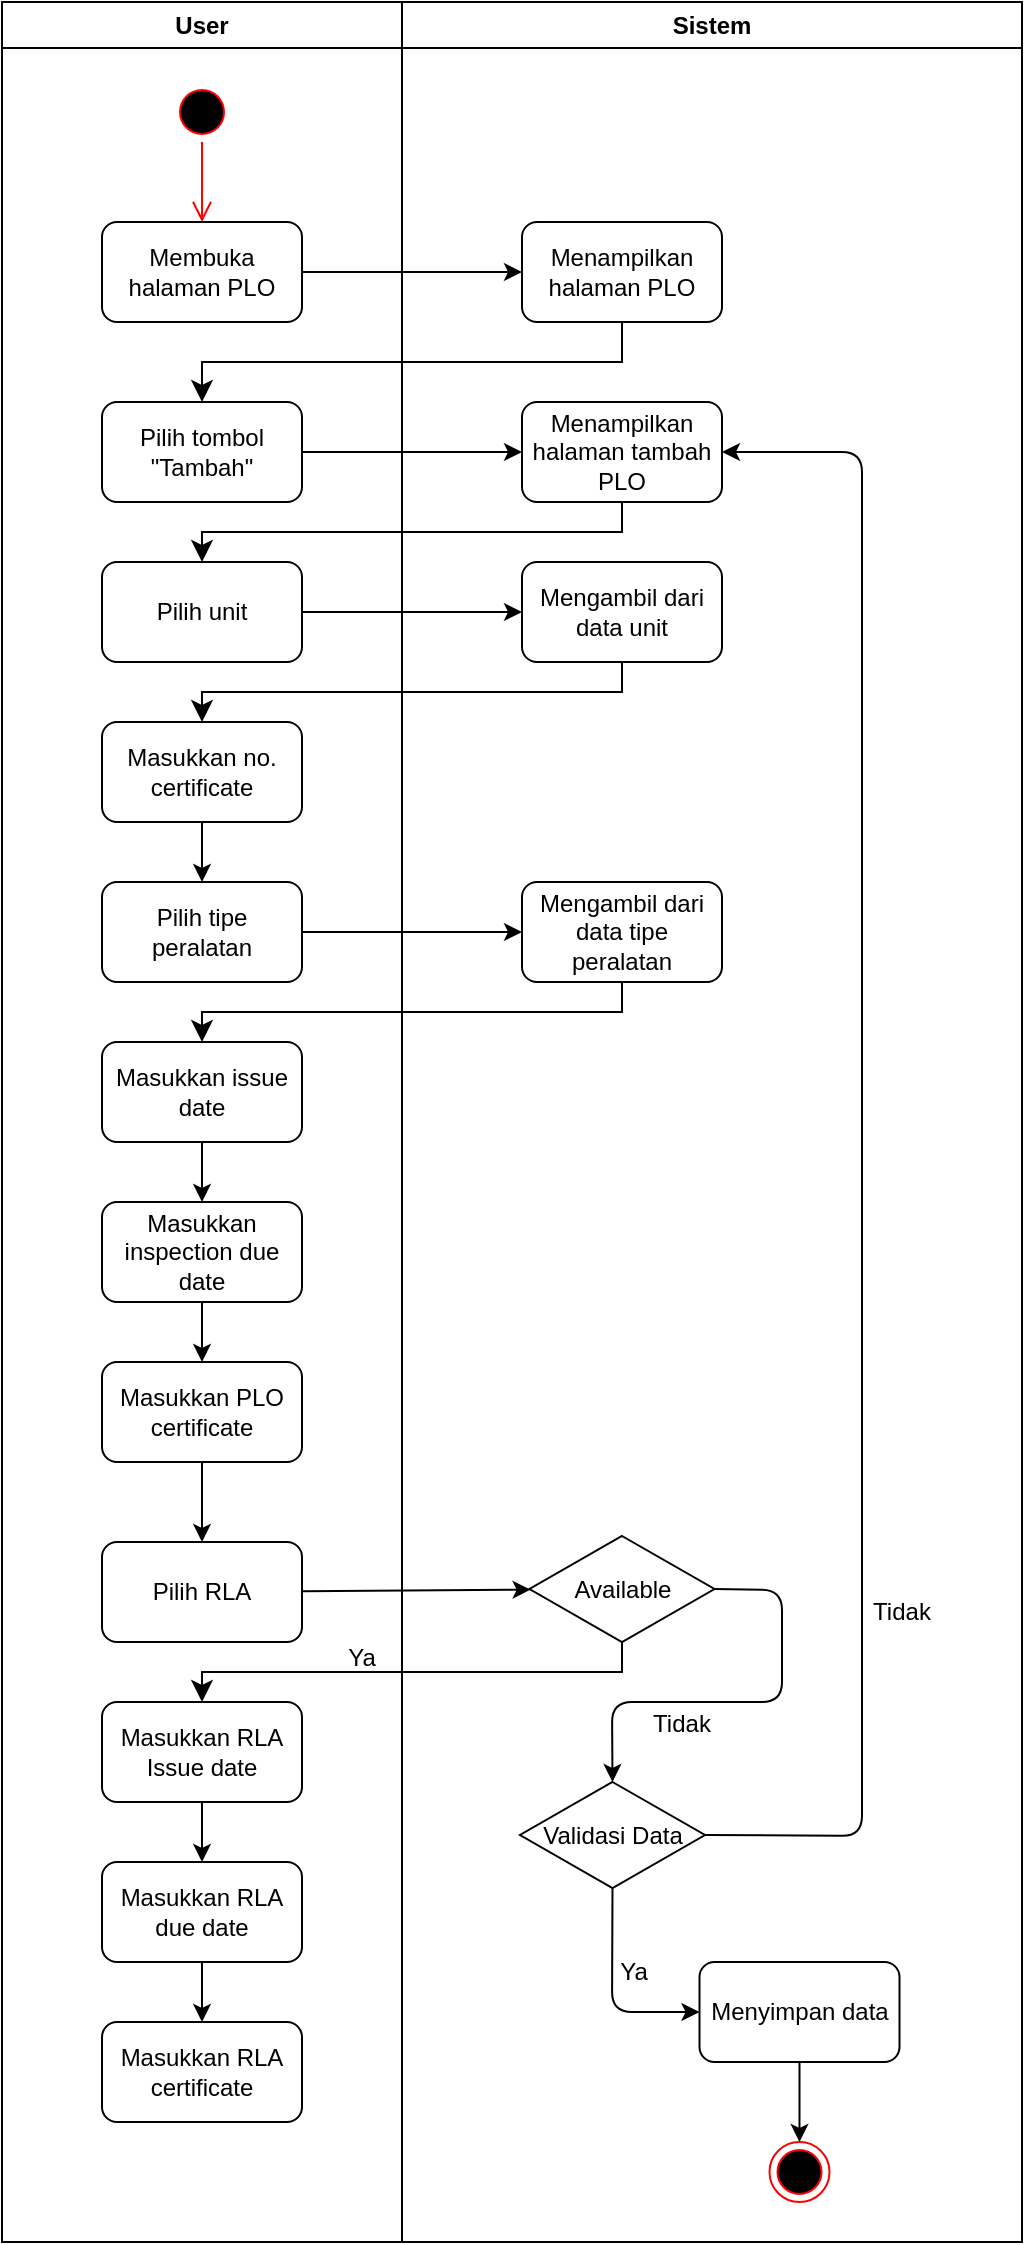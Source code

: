 <mxfile>
    <diagram id="U6ML3f8_gh33GayiqLVN" name="Page-1">
        <mxGraphModel dx="904" dy="493" grid="1" gridSize="10" guides="1" tooltips="1" connect="1" arrows="1" fold="1" page="1" pageScale="1" pageWidth="850" pageHeight="1100" math="0" shadow="0">
            <root>
                <mxCell id="0"/>
                <mxCell id="1" parent="0"/>
                <mxCell id="3" value="User" style="swimlane;whiteSpace=wrap;html=1;" parent="1" vertex="1">
                    <mxGeometry x="120" y="40" width="200" height="1120" as="geometry"/>
                </mxCell>
                <mxCell id="4" value="" style="ellipse;html=1;shape=startState;fillColor=#000000;strokeColor=#ff0000;" parent="3" vertex="1">
                    <mxGeometry x="85" y="40" width="30" height="30" as="geometry"/>
                </mxCell>
                <mxCell id="5" value="" style="edgeStyle=orthogonalEdgeStyle;html=1;verticalAlign=bottom;endArrow=open;endSize=8;strokeColor=#ff0000;" parent="3" source="4" edge="1">
                    <mxGeometry relative="1" as="geometry">
                        <mxPoint x="100" y="110" as="targetPoint"/>
                    </mxGeometry>
                </mxCell>
                <mxCell id="6" value="Membuka halaman PLO" style="rounded=1;whiteSpace=wrap;html=1;" parent="3" vertex="1">
                    <mxGeometry x="50" y="110" width="100" height="50" as="geometry"/>
                </mxCell>
                <mxCell id="8" value="Pilih tombol &quot;Tambah&quot;" style="rounded=1;whiteSpace=wrap;html=1;" parent="3" vertex="1">
                    <mxGeometry x="50" y="200" width="100" height="50" as="geometry"/>
                </mxCell>
                <mxCell id="9" value="Pilih unit" style="rounded=1;whiteSpace=wrap;html=1;" parent="3" vertex="1">
                    <mxGeometry x="50" y="280" width="100" height="50" as="geometry"/>
                </mxCell>
                <mxCell id="39" value="" style="edgeStyle=none;html=1;entryX=0.5;entryY=0;entryDx=0;entryDy=0;" parent="3" source="10" target="11" edge="1">
                    <mxGeometry relative="1" as="geometry"/>
                </mxCell>
                <mxCell id="10" value="Masukkan no. certificate" style="rounded=1;whiteSpace=wrap;html=1;" parent="3" vertex="1">
                    <mxGeometry x="50" y="360" width="100" height="50" as="geometry"/>
                </mxCell>
                <mxCell id="11" value="Pilih tipe peralatan" style="rounded=1;whiteSpace=wrap;html=1;" parent="3" vertex="1">
                    <mxGeometry x="50" y="440" width="100" height="50" as="geometry"/>
                </mxCell>
                <mxCell id="41" value="" style="edgeStyle=none;html=1;" parent="3" source="12" target="40" edge="1">
                    <mxGeometry relative="1" as="geometry"/>
                </mxCell>
                <mxCell id="12" value="Masukkan issue date" style="rounded=1;whiteSpace=wrap;html=1;" parent="3" vertex="1">
                    <mxGeometry x="50" y="520" width="100" height="50" as="geometry"/>
                </mxCell>
                <mxCell id="43" value="" style="edgeStyle=none;html=1;" parent="3" source="40" target="42" edge="1">
                    <mxGeometry relative="1" as="geometry"/>
                </mxCell>
                <mxCell id="40" value="Masukkan inspection due date" style="rounded=1;whiteSpace=wrap;html=1;" parent="3" vertex="1">
                    <mxGeometry x="50" y="600" width="100" height="50" as="geometry"/>
                </mxCell>
                <mxCell id="89" value="" style="edgeStyle=none;html=1;" parent="3" source="42" target="88" edge="1">
                    <mxGeometry relative="1" as="geometry"/>
                </mxCell>
                <mxCell id="42" value="Masukkan PLO certificate" style="rounded=1;whiteSpace=wrap;html=1;" parent="3" vertex="1">
                    <mxGeometry x="50" y="680" width="100" height="50" as="geometry"/>
                </mxCell>
                <mxCell id="51" value="" style="edgeStyle=none;html=1;" parent="3" source="46" target="50" edge="1">
                    <mxGeometry relative="1" as="geometry"/>
                </mxCell>
                <mxCell id="46" value="Masukkan RLA Issue date" style="rounded=1;whiteSpace=wrap;html=1;" parent="3" vertex="1">
                    <mxGeometry x="50" y="850" width="100" height="50" as="geometry"/>
                </mxCell>
                <mxCell id="53" value="" style="edgeStyle=none;html=1;" parent="3" source="50" target="52" edge="1">
                    <mxGeometry relative="1" as="geometry"/>
                </mxCell>
                <mxCell id="50" value="Masukkan RLA due date" style="rounded=1;whiteSpace=wrap;html=1;" parent="3" vertex="1">
                    <mxGeometry x="50" y="930" width="100" height="50" as="geometry"/>
                </mxCell>
                <mxCell id="52" value="Masukkan RLA certificate" style="rounded=1;whiteSpace=wrap;html=1;" parent="3" vertex="1">
                    <mxGeometry x="50" y="1010" width="100" height="50" as="geometry"/>
                </mxCell>
                <mxCell id="88" value="Pilih RLA" style="rounded=1;whiteSpace=wrap;html=1;" parent="3" vertex="1">
                    <mxGeometry x="50" y="770" width="100" height="50" as="geometry"/>
                </mxCell>
                <mxCell id="13" value="Sistem" style="swimlane;whiteSpace=wrap;html=1;" parent="1" vertex="1">
                    <mxGeometry x="320" y="40" width="310" height="1120" as="geometry"/>
                </mxCell>
                <mxCell id="14" value="Menampilkan halaman PLO" style="rounded=1;whiteSpace=wrap;html=1;" parent="13" vertex="1">
                    <mxGeometry x="60" y="110" width="100" height="50" as="geometry"/>
                </mxCell>
                <mxCell id="15" value="Mengambil dari data unit" style="rounded=1;whiteSpace=wrap;html=1;" parent="13" vertex="1">
                    <mxGeometry x="60" y="280" width="100" height="50" as="geometry"/>
                </mxCell>
                <mxCell id="17" value="Mengambil dari data tipe peralatan" style="rounded=1;whiteSpace=wrap;html=1;" parent="13" vertex="1">
                    <mxGeometry x="60" y="440" width="100" height="50" as="geometry"/>
                </mxCell>
                <mxCell id="35" value="Menampilkan halaman tambah PLO" style="rounded=1;whiteSpace=wrap;html=1;" parent="13" vertex="1">
                    <mxGeometry x="60" y="200" width="100" height="50" as="geometry"/>
                </mxCell>
                <mxCell id="108" style="edgeStyle=none;html=1;exitX=1;exitY=0.5;exitDx=0;exitDy=0;entryX=0.5;entryY=0;entryDx=0;entryDy=0;" edge="1" parent="13" source="55" target="106">
                    <mxGeometry relative="1" as="geometry">
                        <Array as="points">
                            <mxPoint x="190" y="794"/>
                            <mxPoint x="190" y="850"/>
                            <mxPoint x="105" y="850"/>
                        </Array>
                    </mxGeometry>
                </mxCell>
                <mxCell id="55" value="Available" style="rhombus;whiteSpace=wrap;html=1;" parent="13" vertex="1">
                    <mxGeometry x="63.75" y="767" width="92.5" height="53" as="geometry"/>
                </mxCell>
                <mxCell id="86" value="" style="edgeStyle=none;html=1;entryX=0.5;entryY=0;entryDx=0;entryDy=0;" parent="13" source="58" target="85" edge="1">
                    <mxGeometry relative="1" as="geometry">
                        <mxPoint x="110" y="1052" as="targetPoint"/>
                    </mxGeometry>
                </mxCell>
                <mxCell id="58" value="Menyimpan data" style="rounded=1;whiteSpace=wrap;html=1;" parent="13" vertex="1">
                    <mxGeometry x="148.75" y="980" width="100" height="50" as="geometry"/>
                </mxCell>
                <mxCell id="85" value="" style="ellipse;html=1;shape=endState;fillColor=#000000;strokeColor=#ff0000;" parent="13" vertex="1">
                    <mxGeometry x="183.75" y="1070" width="30" height="30" as="geometry"/>
                </mxCell>
                <mxCell id="94" value="Ya" style="text;html=1;align=center;verticalAlign=middle;whiteSpace=wrap;rounded=0;" parent="13" vertex="1">
                    <mxGeometry x="-50" y="813" width="60" height="30" as="geometry"/>
                </mxCell>
                <mxCell id="109" style="edgeStyle=none;html=1;exitX=0.5;exitY=1;exitDx=0;exitDy=0;entryX=0;entryY=0.5;entryDx=0;entryDy=0;" edge="1" parent="13" source="106" target="58">
                    <mxGeometry relative="1" as="geometry">
                        <Array as="points">
                            <mxPoint x="105" y="1005"/>
                        </Array>
                    </mxGeometry>
                </mxCell>
                <mxCell id="110" style="edgeStyle=none;html=1;exitX=1;exitY=0.5;exitDx=0;exitDy=0;entryX=1;entryY=0.5;entryDx=0;entryDy=0;" edge="1" parent="13" source="106" target="35">
                    <mxGeometry relative="1" as="geometry">
                        <Array as="points">
                            <mxPoint x="230" y="917"/>
                            <mxPoint x="230" y="225"/>
                        </Array>
                    </mxGeometry>
                </mxCell>
                <mxCell id="106" value="Validasi Data" style="rhombus;whiteSpace=wrap;html=1;" vertex="1" parent="13">
                    <mxGeometry x="59" y="890" width="92.5" height="53" as="geometry"/>
                </mxCell>
                <mxCell id="111" value="Tidak" style="text;html=1;align=center;verticalAlign=middle;whiteSpace=wrap;rounded=0;" vertex="1" parent="13">
                    <mxGeometry x="110" y="846" width="60" height="30" as="geometry"/>
                </mxCell>
                <mxCell id="112" value="Ya" style="text;html=1;align=center;verticalAlign=middle;whiteSpace=wrap;rounded=0;" vertex="1" parent="13">
                    <mxGeometry x="85.75" y="970" width="60" height="30" as="geometry"/>
                </mxCell>
                <mxCell id="113" value="Tidak" style="text;html=1;align=center;verticalAlign=middle;whiteSpace=wrap;rounded=0;" vertex="1" parent="13">
                    <mxGeometry x="219.75" y="790" width="60" height="30" as="geometry"/>
                </mxCell>
                <mxCell id="26" value="" style="endArrow=classic;html=1;exitX=1;exitY=0.5;exitDx=0;exitDy=0;entryX=0;entryY=0.5;entryDx=0;entryDy=0;" parent="1" source="6" target="14" edge="1">
                    <mxGeometry width="50" height="50" relative="1" as="geometry">
                        <mxPoint x="450" y="200" as="sourcePoint"/>
                        <mxPoint x="350" y="175" as="targetPoint"/>
                    </mxGeometry>
                </mxCell>
                <mxCell id="27" value="" style="edgeStyle=elbowEdgeStyle;elbow=vertical;endArrow=classic;html=1;curved=0;rounded=0;endSize=8;startSize=8;entryX=0.5;entryY=0;entryDx=0;entryDy=0;exitX=0.5;exitY=1;exitDx=0;exitDy=0;" parent="1" source="14" target="8" edge="1">
                    <mxGeometry width="50" height="50" relative="1" as="geometry">
                        <mxPoint x="300" y="240" as="sourcePoint"/>
                        <mxPoint x="350" y="190" as="targetPoint"/>
                    </mxGeometry>
                </mxCell>
                <mxCell id="28" value="" style="edgeStyle=none;html=1;exitX=1;exitY=0.5;exitDx=0;exitDy=0;" parent="1" source="9" target="15" edge="1">
                    <mxGeometry relative="1" as="geometry"/>
                </mxCell>
                <mxCell id="30" value="" style="edgeStyle=none;html=1;" parent="1" source="11" target="17" edge="1">
                    <mxGeometry relative="1" as="geometry"/>
                </mxCell>
                <mxCell id="32" value="" style="edgeStyle=elbowEdgeStyle;elbow=vertical;endArrow=classic;html=1;curved=0;rounded=0;endSize=8;startSize=8;exitX=0.5;exitY=1;exitDx=0;exitDy=0;entryX=0.5;entryY=0;entryDx=0;entryDy=0;" parent="1" source="15" target="10" edge="1">
                    <mxGeometry width="50" height="50" relative="1" as="geometry">
                        <mxPoint x="370" y="570" as="sourcePoint"/>
                        <mxPoint x="420" y="520" as="targetPoint"/>
                    </mxGeometry>
                </mxCell>
                <mxCell id="34" value="" style="edgeStyle=elbowEdgeStyle;elbow=vertical;endArrow=classic;html=1;curved=0;rounded=0;endSize=8;startSize=8;entryX=0.5;entryY=0;entryDx=0;entryDy=0;exitX=0.5;exitY=1;exitDx=0;exitDy=0;" parent="1" source="17" target="12" edge="1">
                    <mxGeometry width="50" height="50" relative="1" as="geometry">
                        <mxPoint x="370" y="580" as="sourcePoint"/>
                        <mxPoint x="420" y="530" as="targetPoint"/>
                    </mxGeometry>
                </mxCell>
                <mxCell id="36" value="" style="edgeStyle=none;html=1;" parent="1" source="8" target="35" edge="1">
                    <mxGeometry relative="1" as="geometry"/>
                </mxCell>
                <mxCell id="38" value="" style="edgeStyle=elbowEdgeStyle;elbow=vertical;endArrow=classic;html=1;curved=0;rounded=0;endSize=8;startSize=8;exitX=0.5;exitY=1;exitDx=0;exitDy=0;entryX=0.5;entryY=0;entryDx=0;entryDy=0;" parent="1" source="35" target="9" edge="1">
                    <mxGeometry width="50" height="50" relative="1" as="geometry">
                        <mxPoint x="390" y="390" as="sourcePoint"/>
                        <mxPoint x="440" y="340" as="targetPoint"/>
                    </mxGeometry>
                </mxCell>
                <mxCell id="90" value="" style="edgeStyle=none;html=1;" parent="1" source="88" target="55" edge="1">
                    <mxGeometry relative="1" as="geometry"/>
                </mxCell>
                <mxCell id="91" value="" style="edgeStyle=elbowEdgeStyle;elbow=vertical;endArrow=classic;html=1;curved=0;rounded=0;endSize=8;startSize=8;exitX=0.5;exitY=1;exitDx=0;exitDy=0;entryX=0.5;entryY=0;entryDx=0;entryDy=0;" parent="1" source="55" target="46" edge="1">
                    <mxGeometry width="50" height="50" relative="1" as="geometry">
                        <mxPoint x="300" y="830" as="sourcePoint"/>
                        <mxPoint x="350" y="780" as="targetPoint"/>
                    </mxGeometry>
                </mxCell>
            </root>
        </mxGraphModel>
    </diagram>
</mxfile>